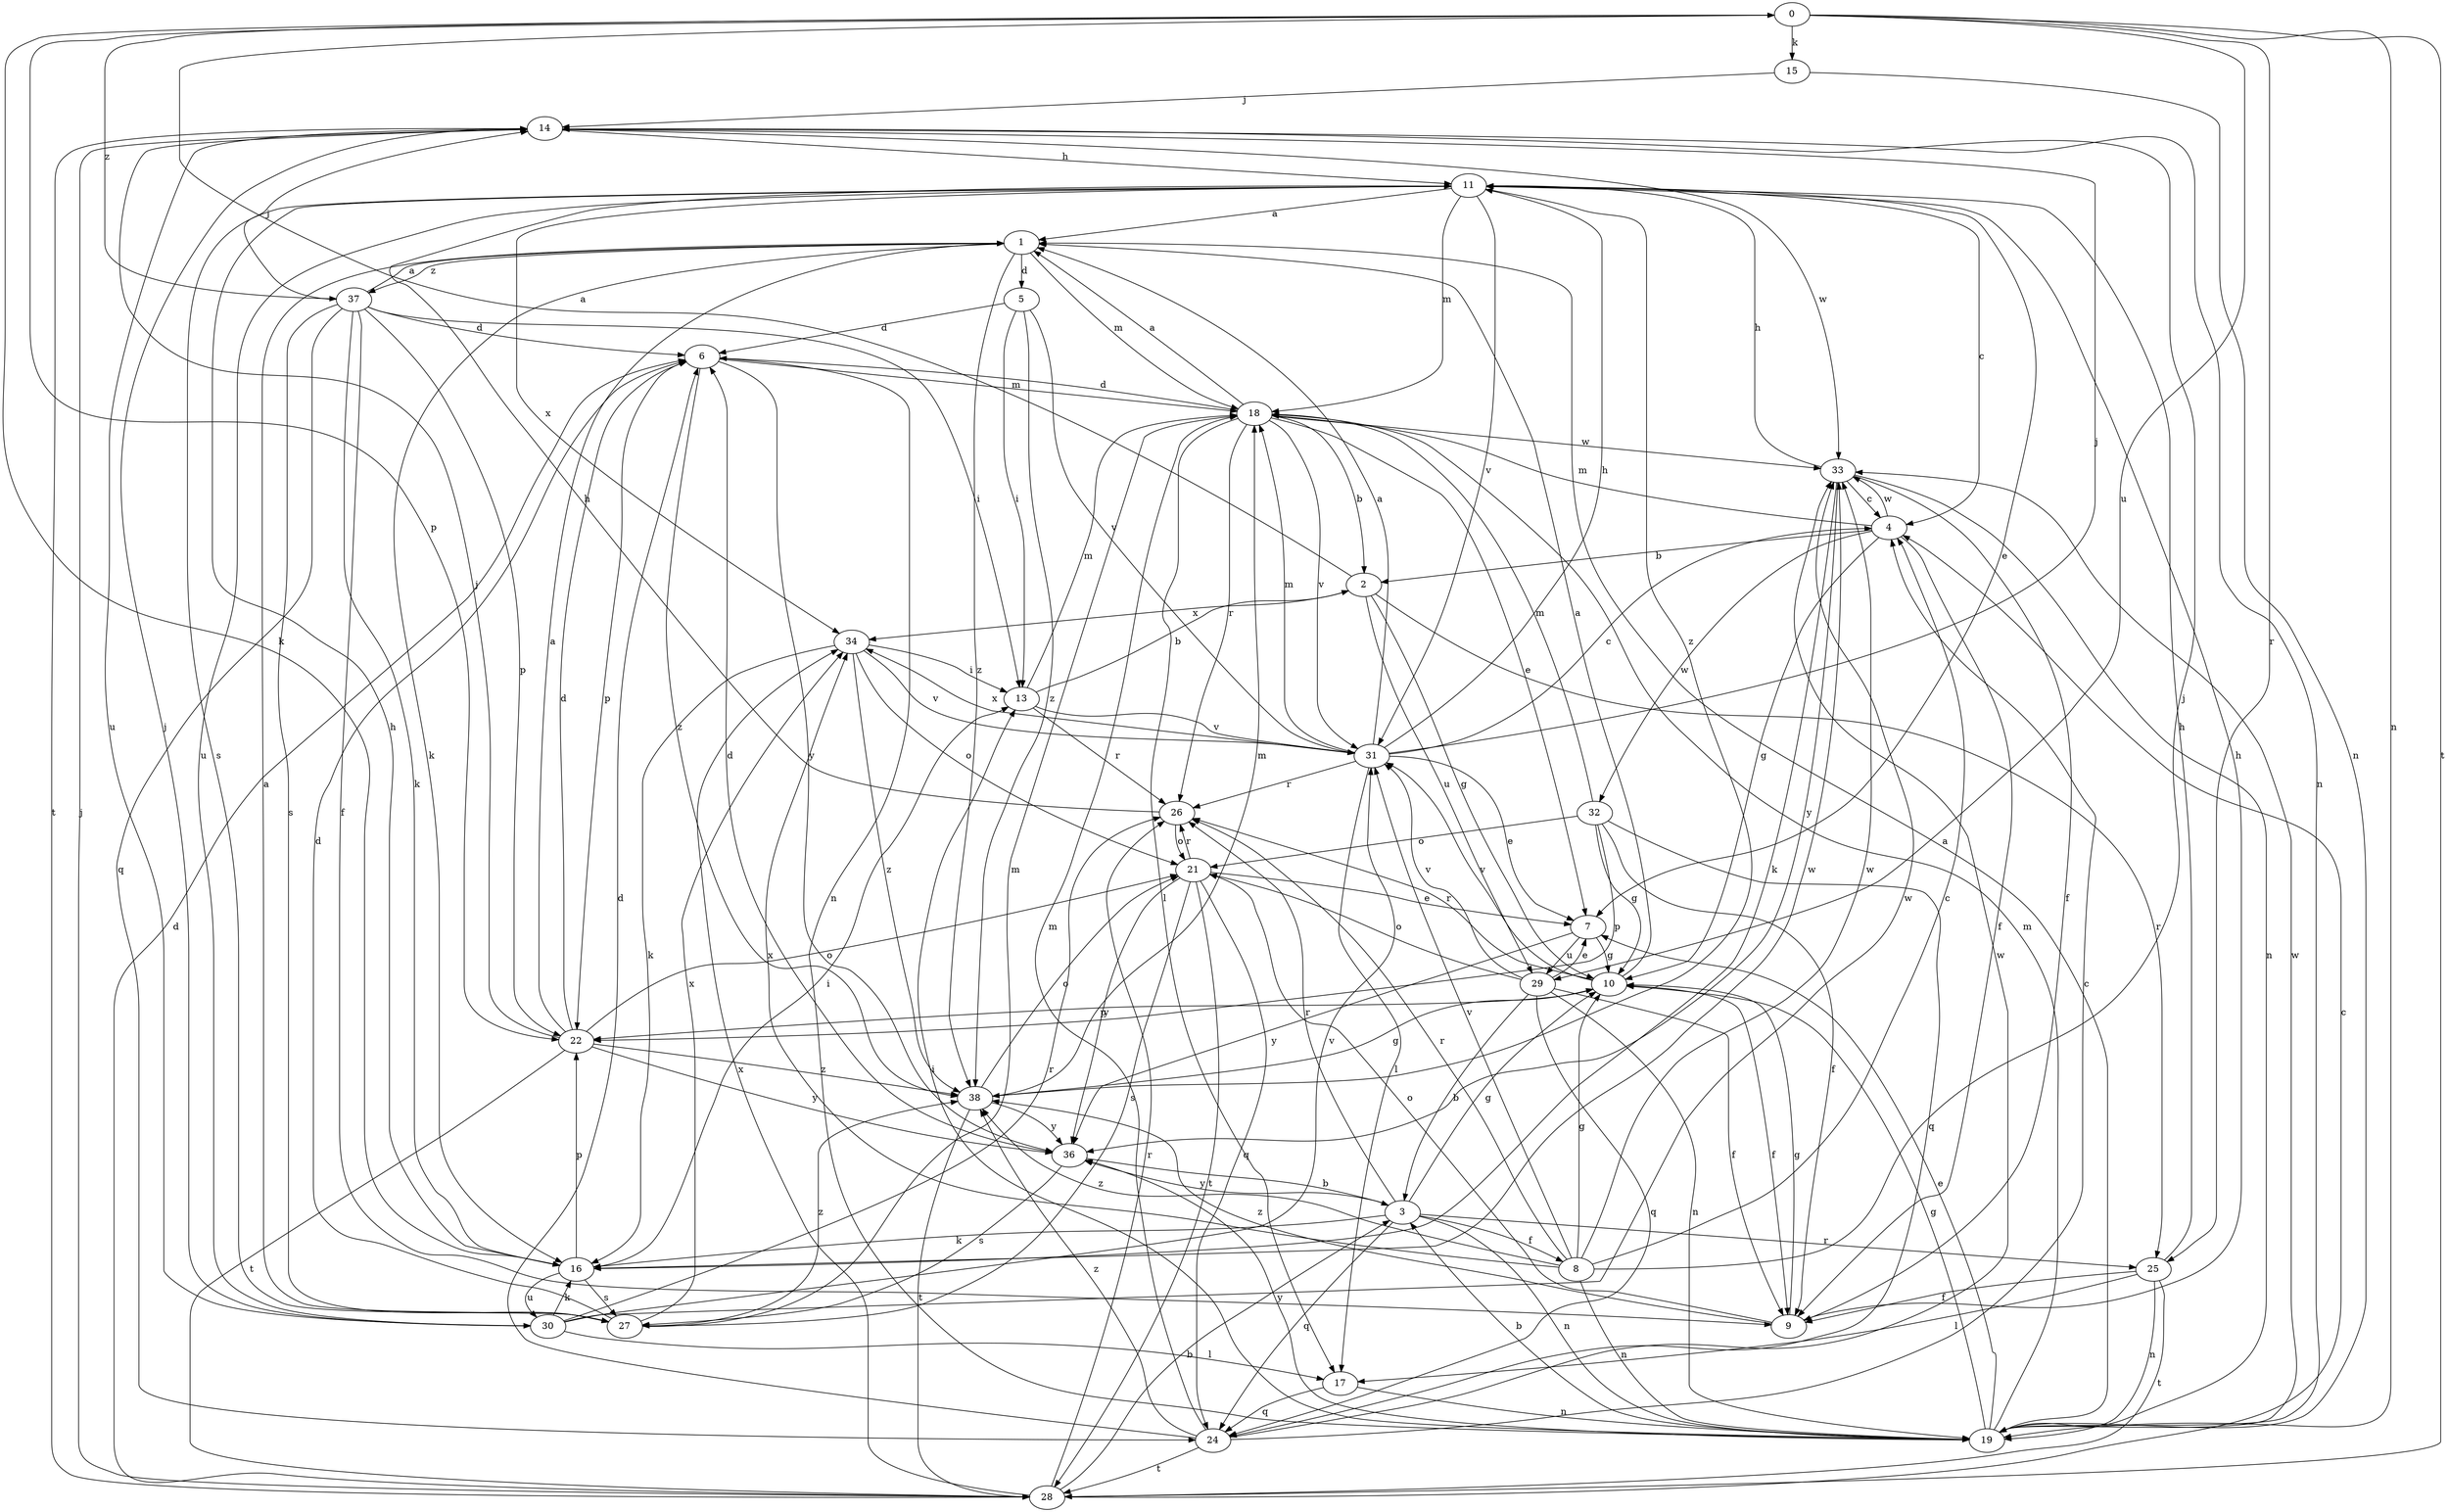strict digraph  {
0;
1;
2;
3;
4;
5;
6;
7;
8;
9;
10;
11;
13;
14;
15;
16;
17;
18;
19;
21;
22;
24;
25;
26;
27;
28;
29;
30;
31;
32;
33;
34;
36;
37;
38;
0 -> 15  [label=k];
0 -> 16  [label=k];
0 -> 19  [label=n];
0 -> 22  [label=p];
0 -> 25  [label=r];
0 -> 28  [label=t];
0 -> 29  [label=u];
0 -> 37  [label=z];
1 -> 5  [label=d];
1 -> 16  [label=k];
1 -> 18  [label=m];
1 -> 37  [label=z];
1 -> 38  [label=z];
2 -> 0  [label=a];
2 -> 10  [label=g];
2 -> 25  [label=r];
2 -> 29  [label=u];
2 -> 34  [label=x];
3 -> 8  [label=f];
3 -> 10  [label=g];
3 -> 16  [label=k];
3 -> 19  [label=n];
3 -> 24  [label=q];
3 -> 25  [label=r];
3 -> 26  [label=r];
3 -> 36  [label=y];
4 -> 2  [label=b];
4 -> 9  [label=f];
4 -> 10  [label=g];
4 -> 18  [label=m];
4 -> 32  [label=w];
4 -> 33  [label=w];
5 -> 6  [label=d];
5 -> 13  [label=i];
5 -> 31  [label=v];
5 -> 38  [label=z];
6 -> 18  [label=m];
6 -> 19  [label=n];
6 -> 22  [label=p];
6 -> 36  [label=y];
6 -> 38  [label=z];
7 -> 10  [label=g];
7 -> 29  [label=u];
7 -> 36  [label=y];
8 -> 4  [label=c];
8 -> 10  [label=g];
8 -> 14  [label=j];
8 -> 19  [label=n];
8 -> 26  [label=r];
8 -> 31  [label=v];
8 -> 33  [label=w];
8 -> 34  [label=x];
8 -> 38  [label=z];
9 -> 10  [label=g];
9 -> 11  [label=h];
9 -> 21  [label=o];
9 -> 38  [label=z];
10 -> 1  [label=a];
10 -> 9  [label=f];
10 -> 22  [label=p];
10 -> 26  [label=r];
10 -> 31  [label=v];
11 -> 1  [label=a];
11 -> 4  [label=c];
11 -> 7  [label=e];
11 -> 18  [label=m];
11 -> 27  [label=s];
11 -> 30  [label=u];
11 -> 31  [label=v];
11 -> 34  [label=x];
11 -> 38  [label=z];
13 -> 2  [label=b];
13 -> 18  [label=m];
13 -> 26  [label=r];
13 -> 31  [label=v];
14 -> 11  [label=h];
14 -> 19  [label=n];
14 -> 28  [label=t];
14 -> 30  [label=u];
14 -> 33  [label=w];
15 -> 14  [label=j];
15 -> 19  [label=n];
16 -> 11  [label=h];
16 -> 13  [label=i];
16 -> 22  [label=p];
16 -> 27  [label=s];
16 -> 30  [label=u];
16 -> 33  [label=w];
17 -> 19  [label=n];
17 -> 24  [label=q];
18 -> 1  [label=a];
18 -> 2  [label=b];
18 -> 6  [label=d];
18 -> 7  [label=e];
18 -> 17  [label=l];
18 -> 26  [label=r];
18 -> 31  [label=v];
18 -> 33  [label=w];
19 -> 1  [label=a];
19 -> 3  [label=b];
19 -> 7  [label=e];
19 -> 10  [label=g];
19 -> 13  [label=i];
19 -> 18  [label=m];
19 -> 33  [label=w];
19 -> 36  [label=y];
21 -> 7  [label=e];
21 -> 24  [label=q];
21 -> 26  [label=r];
21 -> 27  [label=s];
21 -> 28  [label=t];
21 -> 36  [label=y];
22 -> 1  [label=a];
22 -> 6  [label=d];
22 -> 14  [label=j];
22 -> 21  [label=o];
22 -> 28  [label=t];
22 -> 36  [label=y];
22 -> 38  [label=z];
24 -> 4  [label=c];
24 -> 6  [label=d];
24 -> 18  [label=m];
24 -> 28  [label=t];
24 -> 33  [label=w];
24 -> 38  [label=z];
25 -> 9  [label=f];
25 -> 11  [label=h];
25 -> 17  [label=l];
25 -> 19  [label=n];
25 -> 28  [label=t];
26 -> 11  [label=h];
26 -> 21  [label=o];
27 -> 1  [label=a];
27 -> 6  [label=d];
27 -> 18  [label=m];
27 -> 34  [label=x];
27 -> 38  [label=z];
28 -> 3  [label=b];
28 -> 4  [label=c];
28 -> 6  [label=d];
28 -> 14  [label=j];
28 -> 26  [label=r];
28 -> 34  [label=x];
29 -> 3  [label=b];
29 -> 7  [label=e];
29 -> 9  [label=f];
29 -> 19  [label=n];
29 -> 21  [label=o];
29 -> 24  [label=q];
29 -> 31  [label=v];
30 -> 14  [label=j];
30 -> 16  [label=k];
30 -> 17  [label=l];
30 -> 26  [label=r];
30 -> 31  [label=v];
30 -> 33  [label=w];
31 -> 1  [label=a];
31 -> 4  [label=c];
31 -> 7  [label=e];
31 -> 11  [label=h];
31 -> 14  [label=j];
31 -> 17  [label=l];
31 -> 18  [label=m];
31 -> 26  [label=r];
31 -> 34  [label=x];
32 -> 9  [label=f];
32 -> 10  [label=g];
32 -> 18  [label=m];
32 -> 21  [label=o];
32 -> 22  [label=p];
32 -> 24  [label=q];
33 -> 4  [label=c];
33 -> 9  [label=f];
33 -> 11  [label=h];
33 -> 16  [label=k];
33 -> 19  [label=n];
33 -> 36  [label=y];
34 -> 13  [label=i];
34 -> 16  [label=k];
34 -> 21  [label=o];
34 -> 31  [label=v];
34 -> 38  [label=z];
36 -> 3  [label=b];
36 -> 6  [label=d];
36 -> 27  [label=s];
37 -> 1  [label=a];
37 -> 6  [label=d];
37 -> 9  [label=f];
37 -> 13  [label=i];
37 -> 14  [label=j];
37 -> 16  [label=k];
37 -> 22  [label=p];
37 -> 24  [label=q];
37 -> 27  [label=s];
38 -> 10  [label=g];
38 -> 18  [label=m];
38 -> 21  [label=o];
38 -> 28  [label=t];
38 -> 36  [label=y];
}
